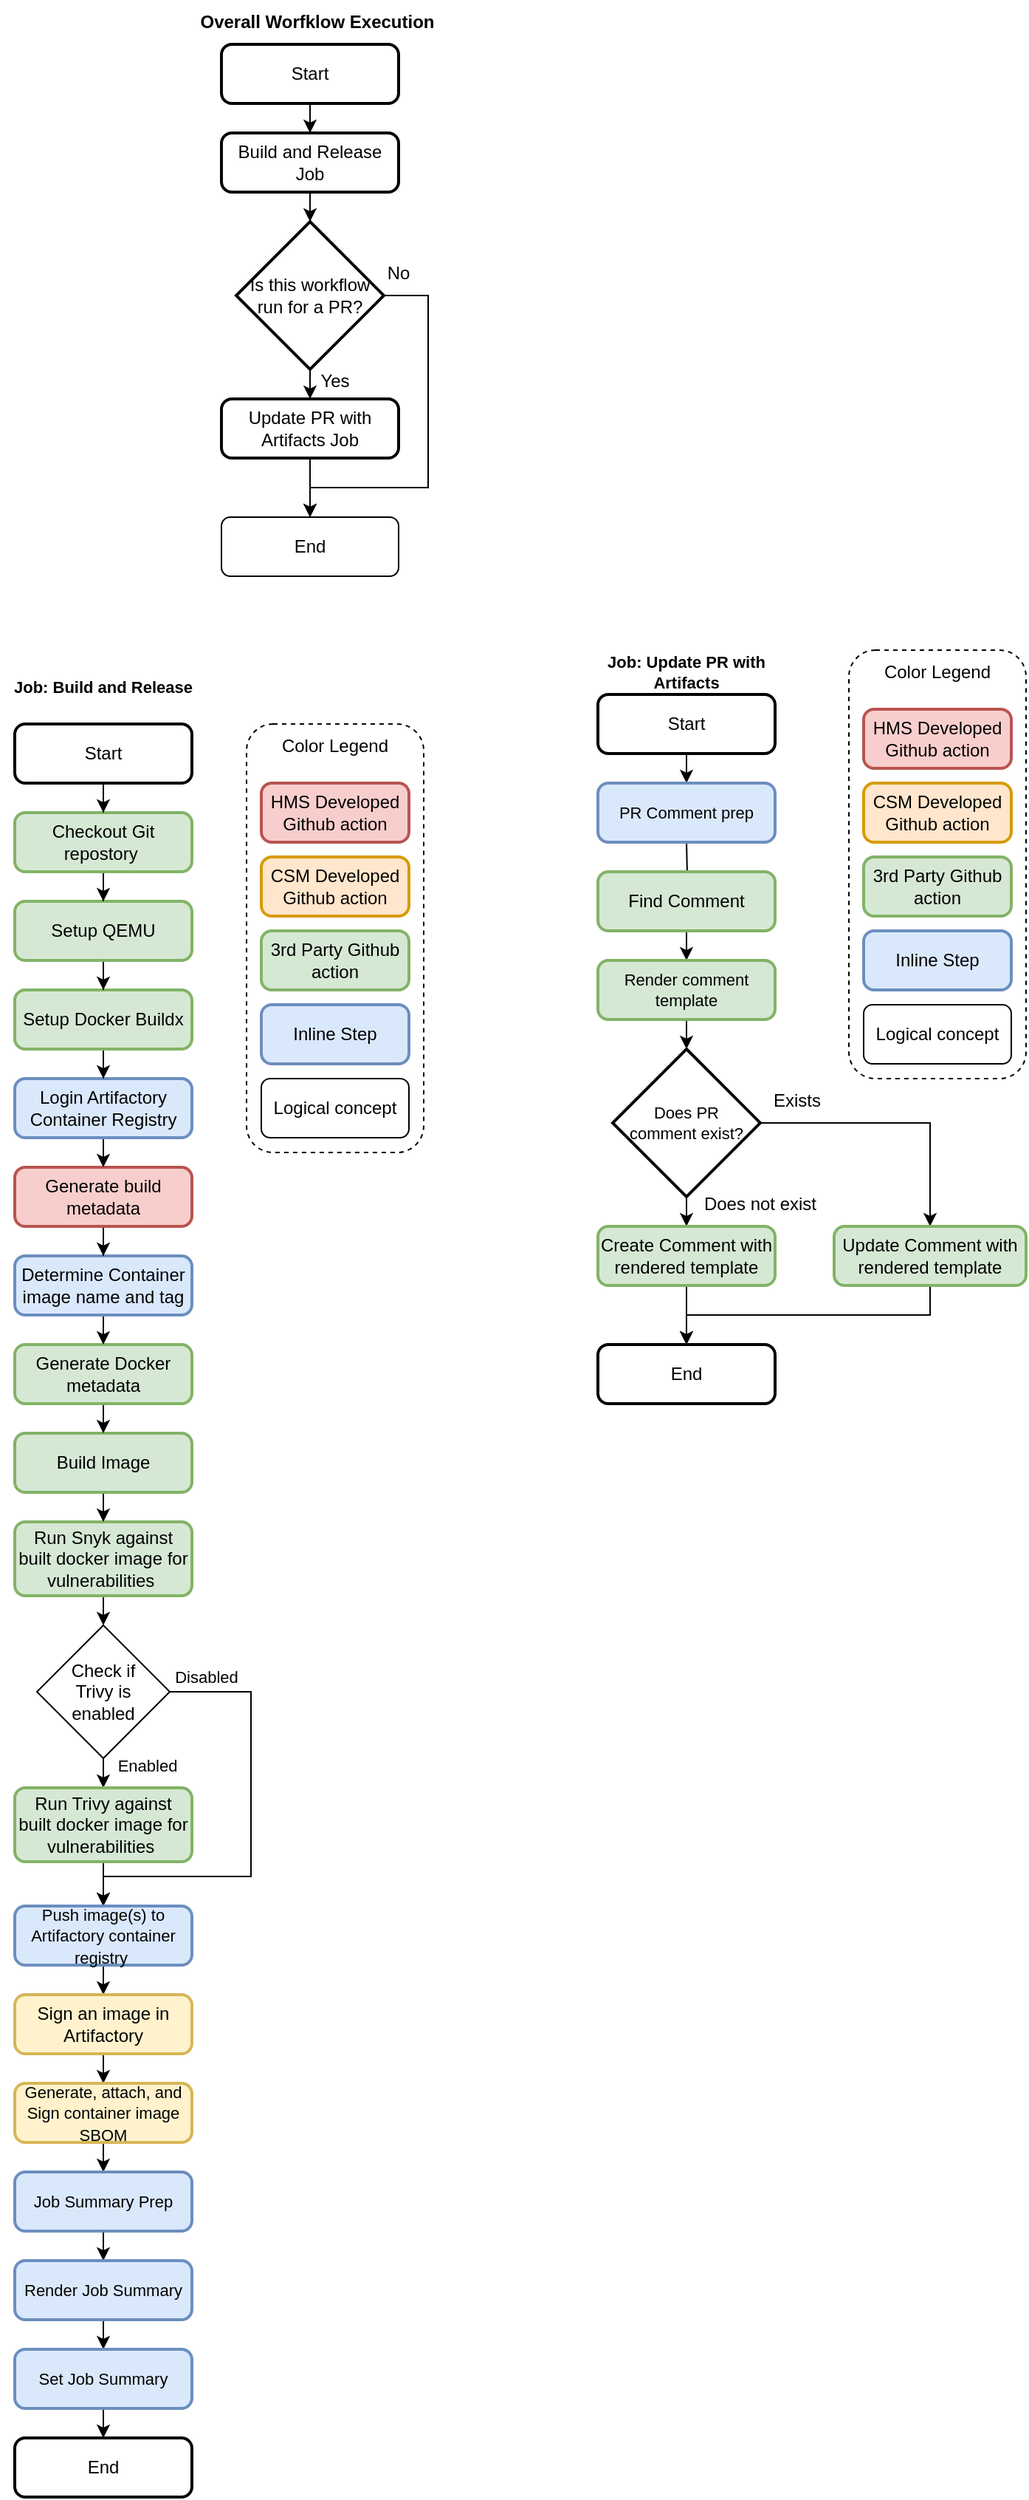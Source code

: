 <mxfile version="16.5.1" type="device"><diagram id="o4WXW5KQGbnm9HeoR6Vp" name="Page-1"><mxGraphModel dx="1565" dy="2739" grid="1" gridSize="10" guides="1" tooltips="1" connect="1" arrows="1" fold="1" page="1" pageScale="1" pageWidth="850" pageHeight="1100" math="0" shadow="0"><root><mxCell id="0"/><mxCell id="1" parent="0"/><mxCell id="JnQ1nSgMJFQMU243rHVY-37" style="edgeStyle=orthogonalEdgeStyle;rounded=0;orthogonalLoop=1;jettySize=auto;html=1;exitX=0.5;exitY=1;exitDx=0;exitDy=0;entryX=0.5;entryY=0;entryDx=0;entryDy=0;fontSize=11;" parent="1" source="JnQ1nSgMJFQMU243rHVY-11" target="JnQ1nSgMJFQMU243rHVY-22" edge="1"><mxGeometry relative="1" as="geometry"/></mxCell><mxCell id="JnQ1nSgMJFQMU243rHVY-41" style="edgeStyle=orthogonalEdgeStyle;rounded=0;orthogonalLoop=1;jettySize=auto;html=1;exitX=1;exitY=0.5;exitDx=0;exitDy=0;fontSize=11;" parent="1" source="JnQ1nSgMJFQMU243rHVY-11" target="JnQ1nSgMJFQMU243rHVY-23" edge="1"><mxGeometry relative="1" as="geometry"><Array as="points"><mxPoint x="200" y="755"/><mxPoint x="200" y="880"/><mxPoint x="100" y="880"/></Array></mxGeometry></mxCell><mxCell id="JnQ1nSgMJFQMU243rHVY-11" value="Check if &lt;br&gt;Trivy is &lt;br&gt;enabled" style="rhombus;whiteSpace=wrap;html=1;" parent="1" vertex="1"><mxGeometry x="55" y="710" width="90" height="90" as="geometry"/></mxCell><mxCell id="JnQ1nSgMJFQMU243rHVY-36" style="edgeStyle=orthogonalEdgeStyle;rounded=0;orthogonalLoop=1;jettySize=auto;html=1;exitX=0.5;exitY=1;exitDx=0;exitDy=0;entryX=0.5;entryY=0;entryDx=0;entryDy=0;fontSize=11;" parent="1" source="JnQ1nSgMJFQMU243rHVY-12" target="JnQ1nSgMJFQMU243rHVY-11" edge="1"><mxGeometry relative="1" as="geometry"/></mxCell><mxCell id="JnQ1nSgMJFQMU243rHVY-12" value="&lt;span style=&quot;color: rgb(0 , 0 , 0) ; font-family: &amp;#34;helvetica&amp;#34; ; font-size: 12px ; font-style: normal ; font-weight: 400 ; letter-spacing: normal ; text-align: center ; text-indent: 0px ; text-transform: none ; word-spacing: 0px ; display: inline ; float: none&quot;&gt;Run Snyk against built docker image for vulnerabilities&amp;nbsp;&lt;/span&gt;" style="rounded=1;whiteSpace=wrap;html=1;absoluteArcSize=1;arcSize=14;strokeWidth=2;fillColor=#d5e8d4;strokeColor=#82b366;" parent="1" vertex="1"><mxGeometry x="40" y="640" width="120" height="50" as="geometry"/></mxCell><mxCell id="JnQ1nSgMJFQMU243rHVY-35" style="edgeStyle=orthogonalEdgeStyle;rounded=0;orthogonalLoop=1;jettySize=auto;html=1;exitX=0.5;exitY=1;exitDx=0;exitDy=0;entryX=0.5;entryY=0;entryDx=0;entryDy=0;fontSize=11;" parent="1" source="JnQ1nSgMJFQMU243rHVY-13" target="JnQ1nSgMJFQMU243rHVY-12" edge="1"><mxGeometry relative="1" as="geometry"/></mxCell><mxCell id="JnQ1nSgMJFQMU243rHVY-13" value="&lt;span&gt;Build Image&lt;/span&gt;" style="rounded=1;whiteSpace=wrap;html=1;absoluteArcSize=1;arcSize=14;strokeWidth=2;fillColor=#d5e8d4;strokeColor=#82b366;" parent="1" vertex="1"><mxGeometry x="40" y="580" width="120" height="40" as="geometry"/></mxCell><mxCell id="JnQ1nSgMJFQMU243rHVY-34" style="edgeStyle=orthogonalEdgeStyle;rounded=0;orthogonalLoop=1;jettySize=auto;html=1;exitX=0.5;exitY=1;exitDx=0;exitDy=0;entryX=0.5;entryY=0;entryDx=0;entryDy=0;fontSize=11;" parent="1" source="JnQ1nSgMJFQMU243rHVY-14" target="JnQ1nSgMJFQMU243rHVY-13" edge="1"><mxGeometry relative="1" as="geometry"/></mxCell><mxCell id="JnQ1nSgMJFQMU243rHVY-14" value="&lt;span style=&quot;color: rgb(0 , 0 , 0) ; font-family: &amp;#34;helvetica&amp;#34; ; font-size: 12px ; font-style: normal ; font-weight: 400 ; letter-spacing: normal ; text-align: center ; text-indent: 0px ; text-transform: none ; word-spacing: 0px ; display: inline ; float: none&quot;&gt;Generate Docker metadata&lt;/span&gt;" style="rounded=1;whiteSpace=wrap;html=1;absoluteArcSize=1;arcSize=14;strokeWidth=2;fillColor=#d5e8d4;strokeColor=#82b366;" parent="1" vertex="1"><mxGeometry x="40" y="520" width="120" height="40" as="geometry"/></mxCell><mxCell id="JnQ1nSgMJFQMU243rHVY-33" style="edgeStyle=orthogonalEdgeStyle;rounded=0;orthogonalLoop=1;jettySize=auto;html=1;exitX=0.5;exitY=1;exitDx=0;exitDy=0;entryX=0.5;entryY=0;entryDx=0;entryDy=0;fontSize=11;" parent="1" source="JnQ1nSgMJFQMU243rHVY-15" target="JnQ1nSgMJFQMU243rHVY-14" edge="1"><mxGeometry relative="1" as="geometry"/></mxCell><mxCell id="JnQ1nSgMJFQMU243rHVY-15" value="&lt;span style=&quot;color: rgb(0 , 0 , 0) ; font-family: &amp;#34;helvetica&amp;#34; ; font-size: 12px ; font-style: normal ; font-weight: 400 ; letter-spacing: normal ; text-align: center ; text-indent: 0px ; text-transform: none ; word-spacing: 0px ; display: inline ; float: none&quot;&gt;Determine Container image name and tag&lt;/span&gt;" style="rounded=1;whiteSpace=wrap;html=1;absoluteArcSize=1;arcSize=14;strokeWidth=2;fillColor=#dae8fc;strokeColor=#6c8ebf;" parent="1" vertex="1"><mxGeometry x="40" y="460" width="120" height="40" as="geometry"/></mxCell><mxCell id="JnQ1nSgMJFQMU243rHVY-32" style="edgeStyle=orthogonalEdgeStyle;rounded=0;orthogonalLoop=1;jettySize=auto;html=1;exitX=0.5;exitY=1;exitDx=0;exitDy=0;fontSize=11;" parent="1" source="JnQ1nSgMJFQMU243rHVY-16" target="JnQ1nSgMJFQMU243rHVY-15" edge="1"><mxGeometry relative="1" as="geometry"/></mxCell><mxCell id="JnQ1nSgMJFQMU243rHVY-16" value="&lt;span style=&quot;color: rgb(0 , 0 , 0) ; font-family: &amp;#34;helvetica&amp;#34; ; font-size: 12px ; font-style: normal ; font-weight: 400 ; letter-spacing: normal ; text-align: center ; text-indent: 0px ; text-transform: none ; word-spacing: 0px ; display: inline ; float: none&quot;&gt;Generate build metadata&lt;/span&gt;" style="rounded=1;whiteSpace=wrap;html=1;absoluteArcSize=1;arcSize=14;strokeWidth=2;fillColor=#f8cecc;strokeColor=#b85450;" parent="1" vertex="1"><mxGeometry x="40" y="400" width="120" height="40" as="geometry"/></mxCell><mxCell id="JnQ1nSgMJFQMU243rHVY-31" style="edgeStyle=orthogonalEdgeStyle;rounded=0;orthogonalLoop=1;jettySize=auto;html=1;exitX=0.5;exitY=1;exitDx=0;exitDy=0;entryX=0.5;entryY=0;entryDx=0;entryDy=0;fontSize=11;" parent="1" source="JnQ1nSgMJFQMU243rHVY-17" target="JnQ1nSgMJFQMU243rHVY-16" edge="1"><mxGeometry relative="1" as="geometry"/></mxCell><mxCell id="JnQ1nSgMJFQMU243rHVY-17" value="&lt;span style=&quot;color: rgb(0 , 0 , 0) ; font-family: &amp;#34;helvetica&amp;#34; ; font-size: 12px ; font-style: normal ; font-weight: 400 ; letter-spacing: normal ; text-align: center ; text-indent: 0px ; text-transform: none ; word-spacing: 0px ; display: inline ; float: none&quot;&gt;Login Artifactory Container Registry&lt;/span&gt;" style="rounded=1;whiteSpace=wrap;html=1;absoluteArcSize=1;arcSize=14;strokeWidth=2;fillColor=#dae8fc;strokeColor=#6c8ebf;" parent="1" vertex="1"><mxGeometry x="40" y="340" width="120" height="40" as="geometry"/></mxCell><mxCell id="JnQ1nSgMJFQMU243rHVY-30" style="edgeStyle=orthogonalEdgeStyle;rounded=0;orthogonalLoop=1;jettySize=auto;html=1;exitX=0.5;exitY=1;exitDx=0;exitDy=0;fontSize=11;" parent="1" source="JnQ1nSgMJFQMU243rHVY-18" target="JnQ1nSgMJFQMU243rHVY-17" edge="1"><mxGeometry relative="1" as="geometry"/></mxCell><mxCell id="JnQ1nSgMJFQMU243rHVY-18" value="&lt;span&gt;Setup Docker Buildx&lt;/span&gt;" style="rounded=1;whiteSpace=wrap;html=1;absoluteArcSize=1;arcSize=14;strokeWidth=2;fillColor=#d5e8d4;strokeColor=#82b366;" parent="1" vertex="1"><mxGeometry x="40" y="280" width="120" height="40" as="geometry"/></mxCell><mxCell id="JnQ1nSgMJFQMU243rHVY-29" style="edgeStyle=orthogonalEdgeStyle;rounded=0;orthogonalLoop=1;jettySize=auto;html=1;exitX=0.5;exitY=1;exitDx=0;exitDy=0;fontSize=11;" parent="1" source="JnQ1nSgMJFQMU243rHVY-19" target="JnQ1nSgMJFQMU243rHVY-18" edge="1"><mxGeometry relative="1" as="geometry"/></mxCell><mxCell id="JnQ1nSgMJFQMU243rHVY-19" value="&lt;span&gt;Setup QEMU&lt;/span&gt;" style="rounded=1;whiteSpace=wrap;html=1;absoluteArcSize=1;arcSize=14;strokeWidth=2;fillColor=#d5e8d4;strokeColor=#82b366;" parent="1" vertex="1"><mxGeometry x="40" y="220" width="120" height="40" as="geometry"/></mxCell><mxCell id="JnQ1nSgMJFQMU243rHVY-28" style="edgeStyle=orthogonalEdgeStyle;rounded=0;orthogonalLoop=1;jettySize=auto;html=1;exitX=0.5;exitY=1;exitDx=0;exitDy=0;fontSize=11;" parent="1" source="JnQ1nSgMJFQMU243rHVY-20" target="JnQ1nSgMJFQMU243rHVY-19" edge="1"><mxGeometry relative="1" as="geometry"/></mxCell><mxCell id="JnQ1nSgMJFQMU243rHVY-20" value="&lt;span&gt;Checkout Git repostory&amp;nbsp;&lt;/span&gt;" style="rounded=1;whiteSpace=wrap;html=1;absoluteArcSize=1;arcSize=14;strokeWidth=2;fillColor=#d5e8d4;strokeColor=#82b366;" parent="1" vertex="1"><mxGeometry x="40" y="160" width="120" height="40" as="geometry"/></mxCell><mxCell id="JnQ1nSgMJFQMU243rHVY-27" style="edgeStyle=orthogonalEdgeStyle;rounded=0;orthogonalLoop=1;jettySize=auto;html=1;exitX=0.5;exitY=1;exitDx=0;exitDy=0;fontSize=11;" parent="1" source="JnQ1nSgMJFQMU243rHVY-21" target="JnQ1nSgMJFQMU243rHVY-20" edge="1"><mxGeometry relative="1" as="geometry"/></mxCell><mxCell id="JnQ1nSgMJFQMU243rHVY-21" value="Start" style="rounded=1;whiteSpace=wrap;html=1;absoluteArcSize=1;arcSize=14;strokeWidth=2;" parent="1" vertex="1"><mxGeometry x="40" y="100" width="120" height="40" as="geometry"/></mxCell><mxCell id="JnQ1nSgMJFQMU243rHVY-40" style="edgeStyle=orthogonalEdgeStyle;rounded=0;orthogonalLoop=1;jettySize=auto;html=1;exitX=0.5;exitY=1;exitDx=0;exitDy=0;fontSize=11;" parent="1" source="JnQ1nSgMJFQMU243rHVY-22" target="JnQ1nSgMJFQMU243rHVY-23" edge="1"><mxGeometry relative="1" as="geometry"/></mxCell><mxCell id="JnQ1nSgMJFQMU243rHVY-22" value="&lt;span style=&quot;color: rgb(0 , 0 , 0) ; font-family: &amp;#34;helvetica&amp;#34; ; font-size: 12px ; font-style: normal ; font-weight: 400 ; letter-spacing: normal ; text-align: center ; text-indent: 0px ; text-transform: none ; word-spacing: 0px ; display: inline ; float: none&quot;&gt;Run Trivy against built docker image for vulnerabilities&amp;nbsp;&lt;/span&gt;" style="rounded=1;whiteSpace=wrap;html=1;absoluteArcSize=1;arcSize=14;strokeWidth=2;fillColor=#d5e8d4;strokeColor=#82b366;" parent="1" vertex="1"><mxGeometry x="40" y="820" width="120" height="50" as="geometry"/></mxCell><mxCell id="JnQ1nSgMJFQMU243rHVY-38" style="edgeStyle=orthogonalEdgeStyle;rounded=0;orthogonalLoop=1;jettySize=auto;html=1;exitX=0.5;exitY=1;exitDx=0;exitDy=0;entryX=0.5;entryY=0;entryDx=0;entryDy=0;fontSize=11;" parent="1" source="JnQ1nSgMJFQMU243rHVY-23" target="JnQ1nSgMJFQMU243rHVY-24" edge="1"><mxGeometry relative="1" as="geometry"/></mxCell><mxCell id="JnQ1nSgMJFQMU243rHVY-23" value="&lt;font style=&quot;font-size: 11px&quot;&gt;Push image(s) to Artifactory container registry&amp;nbsp;&lt;/font&gt;" style="rounded=1;whiteSpace=wrap;html=1;absoluteArcSize=1;arcSize=14;strokeWidth=2;fillColor=#dae8fc;strokeColor=#6c8ebf;" parent="1" vertex="1"><mxGeometry x="40" y="900" width="120" height="40" as="geometry"/></mxCell><mxCell id="JnQ1nSgMJFQMU243rHVY-39" style="edgeStyle=orthogonalEdgeStyle;rounded=0;orthogonalLoop=1;jettySize=auto;html=1;exitX=0.5;exitY=1;exitDx=0;exitDy=0;entryX=0.5;entryY=0;entryDx=0;entryDy=0;fontSize=11;" parent="1" source="JnQ1nSgMJFQMU243rHVY-24" target="JnQ1nSgMJFQMU243rHVY-25" edge="1"><mxGeometry relative="1" as="geometry"/></mxCell><mxCell id="JnQ1nSgMJFQMU243rHVY-24" value="Sign an image in Artifactory" style="rounded=1;whiteSpace=wrap;html=1;absoluteArcSize=1;arcSize=14;strokeWidth=2;fillColor=#fff2cc;strokeColor=#d6b656;" parent="1" vertex="1"><mxGeometry x="40" y="960" width="120" height="40" as="geometry"/></mxCell><mxCell id="5JclOMibBJE1plkC_Eh3-7" style="edgeStyle=orthogonalEdgeStyle;rounded=0;orthogonalLoop=1;jettySize=auto;html=1;exitX=0.5;exitY=1;exitDx=0;exitDy=0;entryX=0.5;entryY=0;entryDx=0;entryDy=0;" edge="1" parent="1" source="JnQ1nSgMJFQMU243rHVY-25" target="5JclOMibBJE1plkC_Eh3-1"><mxGeometry relative="1" as="geometry"/></mxCell><mxCell id="JnQ1nSgMJFQMU243rHVY-25" value="&lt;font style=&quot;font-size: 11px&quot;&gt;Generate, attach, and Sign container image SBOM&lt;/font&gt;" style="rounded=1;whiteSpace=wrap;html=1;absoluteArcSize=1;arcSize=14;strokeWidth=2;fillColor=#fff2cc;strokeColor=#d6b656;" parent="1" vertex="1"><mxGeometry x="40" y="1020" width="120" height="40" as="geometry"/></mxCell><mxCell id="JnQ1nSgMJFQMU243rHVY-26" value="&lt;b&gt;Job: Build and Release&lt;/b&gt;" style="text;html=1;strokeColor=none;fillColor=none;align=center;verticalAlign=middle;whiteSpace=wrap;rounded=0;fontSize=11;" parent="1" vertex="1"><mxGeometry x="30" y="60" width="140" height="30" as="geometry"/></mxCell><mxCell id="JnQ1nSgMJFQMU243rHVY-42" value="Disabled" style="text;html=1;strokeColor=none;fillColor=none;align=center;verticalAlign=middle;whiteSpace=wrap;rounded=0;fontSize=11;" parent="1" vertex="1"><mxGeometry x="140" y="730" width="60" height="30" as="geometry"/></mxCell><mxCell id="JnQ1nSgMJFQMU243rHVY-43" value="Enabled" style="text;html=1;strokeColor=none;fillColor=none;align=center;verticalAlign=middle;whiteSpace=wrap;rounded=0;fontSize=11;" parent="1" vertex="1"><mxGeometry x="100" y="790" width="60" height="30" as="geometry"/></mxCell><mxCell id="JnQ1nSgMJFQMU243rHVY-44" value="&lt;b&gt;Job: Update PR with Artifacts&lt;/b&gt;" style="text;html=1;strokeColor=none;fillColor=none;align=center;verticalAlign=middle;whiteSpace=wrap;rounded=0;fontSize=11;" parent="1" vertex="1"><mxGeometry x="425" y="50" width="140" height="30" as="geometry"/></mxCell><mxCell id="JnQ1nSgMJFQMU243rHVY-57" style="edgeStyle=orthogonalEdgeStyle;rounded=0;orthogonalLoop=1;jettySize=auto;html=1;exitX=0.5;exitY=1;exitDx=0;exitDy=0;fontSize=12;" parent="1" target="JnQ1nSgMJFQMU243rHVY-49" edge="1"><mxGeometry relative="1" as="geometry"><mxPoint x="495" y="180" as="sourcePoint"/></mxGeometry></mxCell><mxCell id="JnQ1nSgMJFQMU243rHVY-46" style="edgeStyle=orthogonalEdgeStyle;rounded=0;orthogonalLoop=1;jettySize=auto;html=1;exitX=0.5;exitY=1;exitDx=0;exitDy=0;fontSize=11;" parent="1" source="JnQ1nSgMJFQMU243rHVY-47" edge="1"><mxGeometry relative="1" as="geometry"><mxPoint x="495" y="140" as="targetPoint"/></mxGeometry></mxCell><mxCell id="JnQ1nSgMJFQMU243rHVY-47" value="Start" style="rounded=1;whiteSpace=wrap;html=1;absoluteArcSize=1;arcSize=14;strokeWidth=2;" parent="1" vertex="1"><mxGeometry x="435" y="80" width="120" height="40" as="geometry"/></mxCell><mxCell id="JnQ1nSgMJFQMU243rHVY-58" style="edgeStyle=orthogonalEdgeStyle;rounded=0;orthogonalLoop=1;jettySize=auto;html=1;exitX=0.5;exitY=1;exitDx=0;exitDy=0;fontSize=12;" parent="1" source="JnQ1nSgMJFQMU243rHVY-49" target="JnQ1nSgMJFQMU243rHVY-50" edge="1"><mxGeometry relative="1" as="geometry"/></mxCell><mxCell id="JnQ1nSgMJFQMU243rHVY-49" value="&lt;span&gt;Find Comment&lt;/span&gt;" style="rounded=1;whiteSpace=wrap;html=1;absoluteArcSize=1;arcSize=14;strokeWidth=2;fillColor=#d5e8d4;strokeColor=#82b366;" parent="1" vertex="1"><mxGeometry x="435" y="200" width="120" height="40" as="geometry"/></mxCell><mxCell id="JnQ1nSgMJFQMU243rHVY-59" style="edgeStyle=orthogonalEdgeStyle;rounded=0;orthogonalLoop=1;jettySize=auto;html=1;exitX=0.5;exitY=1;exitDx=0;exitDy=0;entryX=0.5;entryY=0;entryDx=0;entryDy=0;entryPerimeter=0;fontSize=12;" parent="1" source="JnQ1nSgMJFQMU243rHVY-50" target="JnQ1nSgMJFQMU243rHVY-51" edge="1"><mxGeometry relative="1" as="geometry"/></mxCell><mxCell id="JnQ1nSgMJFQMU243rHVY-50" value="Render comment template" style="rounded=1;whiteSpace=wrap;html=1;absoluteArcSize=1;arcSize=14;strokeWidth=2;fontSize=11;fillColor=#d5e8d4;strokeColor=#82b366;" parent="1" vertex="1"><mxGeometry x="435" y="260" width="120" height="40" as="geometry"/></mxCell><mxCell id="JnQ1nSgMJFQMU243rHVY-60" style="edgeStyle=orthogonalEdgeStyle;rounded=0;orthogonalLoop=1;jettySize=auto;html=1;exitX=0.5;exitY=1;exitDx=0;exitDy=0;exitPerimeter=0;fontSize=12;" parent="1" source="JnQ1nSgMJFQMU243rHVY-51" target="JnQ1nSgMJFQMU243rHVY-52" edge="1"><mxGeometry relative="1" as="geometry"/></mxCell><mxCell id="JnQ1nSgMJFQMU243rHVY-61" style="edgeStyle=orthogonalEdgeStyle;rounded=0;orthogonalLoop=1;jettySize=auto;html=1;exitX=1;exitY=0.5;exitDx=0;exitDy=0;exitPerimeter=0;fontSize=12;" parent="1" source="JnQ1nSgMJFQMU243rHVY-51" target="JnQ1nSgMJFQMU243rHVY-53" edge="1"><mxGeometry relative="1" as="geometry"/></mxCell><mxCell id="JnQ1nSgMJFQMU243rHVY-51" value="Does PR &lt;br&gt;comment exist?" style="strokeWidth=2;html=1;shape=mxgraph.flowchart.decision;whiteSpace=wrap;fontSize=11;" parent="1" vertex="1"><mxGeometry x="445" y="320" width="100" height="100" as="geometry"/></mxCell><mxCell id="JnQ1nSgMJFQMU243rHVY-62" style="edgeStyle=orthogonalEdgeStyle;rounded=0;orthogonalLoop=1;jettySize=auto;html=1;exitX=0.5;exitY=1;exitDx=0;exitDy=0;fontSize=12;" parent="1" source="JnQ1nSgMJFQMU243rHVY-52" target="JnQ1nSgMJFQMU243rHVY-56" edge="1"><mxGeometry relative="1" as="geometry"/></mxCell><mxCell id="JnQ1nSgMJFQMU243rHVY-52" value="&lt;span&gt;Create Comment with rendered template&lt;/span&gt;" style="rounded=1;whiteSpace=wrap;html=1;absoluteArcSize=1;arcSize=14;strokeWidth=2;fillColor=#d5e8d4;strokeColor=#82b366;" parent="1" vertex="1"><mxGeometry x="435" y="440" width="120" height="40" as="geometry"/></mxCell><mxCell id="JnQ1nSgMJFQMU243rHVY-63" style="edgeStyle=orthogonalEdgeStyle;rounded=0;orthogonalLoop=1;jettySize=auto;html=1;exitX=0.5;exitY=1;exitDx=0;exitDy=0;entryX=0.5;entryY=0;entryDx=0;entryDy=0;fontSize=12;" parent="1" source="JnQ1nSgMJFQMU243rHVY-53" target="JnQ1nSgMJFQMU243rHVY-56" edge="1"><mxGeometry relative="1" as="geometry"/></mxCell><mxCell id="JnQ1nSgMJFQMU243rHVY-53" value="Update Comment with rendered template" style="rounded=1;whiteSpace=wrap;html=1;absoluteArcSize=1;arcSize=14;strokeWidth=2;fillColor=#d5e8d4;strokeColor=#82b366;" parent="1" vertex="1"><mxGeometry x="595" y="440" width="130" height="40" as="geometry"/></mxCell><mxCell id="JnQ1nSgMJFQMU243rHVY-54" value="End" style="rounded=1;whiteSpace=wrap;html=1;absoluteArcSize=1;arcSize=14;strokeWidth=2;" parent="1" vertex="1"><mxGeometry x="40" y="1260" width="120" height="40" as="geometry"/></mxCell><mxCell id="JnQ1nSgMJFQMU243rHVY-56" value="End" style="rounded=1;whiteSpace=wrap;html=1;absoluteArcSize=1;arcSize=14;strokeWidth=2;" parent="1" vertex="1"><mxGeometry x="435" y="520" width="120" height="40" as="geometry"/></mxCell><mxCell id="JnQ1nSgMJFQMU243rHVY-64" value="Does not exist" style="text;html=1;strokeColor=none;fillColor=none;align=center;verticalAlign=middle;whiteSpace=wrap;rounded=0;fontSize=12;" parent="1" vertex="1"><mxGeometry x="495" y="410" width="100" height="30" as="geometry"/></mxCell><mxCell id="JnQ1nSgMJFQMU243rHVY-65" value="Exists" style="text;html=1;strokeColor=none;fillColor=none;align=center;verticalAlign=middle;whiteSpace=wrap;rounded=0;fontSize=12;" parent="1" vertex="1"><mxGeometry x="520" y="340" width="100" height="30" as="geometry"/></mxCell><mxCell id="JnQ1nSgMJFQMU243rHVY-66" value="&lt;b&gt;Overall Worfklow Execution&lt;/b&gt;" style="text;html=1;strokeColor=none;fillColor=none;align=center;verticalAlign=middle;whiteSpace=wrap;rounded=0;" parent="1" vertex="1"><mxGeometry x="160" y="-390" width="170" height="30" as="geometry"/></mxCell><mxCell id="JnQ1nSgMJFQMU243rHVY-71" style="edgeStyle=orthogonalEdgeStyle;rounded=0;orthogonalLoop=1;jettySize=auto;html=1;exitX=0.5;exitY=1;exitDx=0;exitDy=0;entryX=0.5;entryY=0;entryDx=0;entryDy=0;entryPerimeter=0;fontSize=12;" parent="1" source="JnQ1nSgMJFQMU243rHVY-67" target="JnQ1nSgMJFQMU243rHVY-70" edge="1"><mxGeometry relative="1" as="geometry"/></mxCell><mxCell id="JnQ1nSgMJFQMU243rHVY-67" value="Build and Release Job" style="rounded=1;whiteSpace=wrap;html=1;absoluteArcSize=1;arcSize=14;strokeWidth=2;" parent="1" vertex="1"><mxGeometry x="180" y="-300" width="120" height="40" as="geometry"/></mxCell><mxCell id="JnQ1nSgMJFQMU243rHVY-68" style="edgeStyle=orthogonalEdgeStyle;rounded=0;orthogonalLoop=1;jettySize=auto;html=1;exitX=0.5;exitY=1;exitDx=0;exitDy=0;entryX=0.5;entryY=0;entryDx=0;entryDy=0;" parent="1" source="JnQ1nSgMJFQMU243rHVY-69" target="JnQ1nSgMJFQMU243rHVY-67" edge="1"><mxGeometry relative="1" as="geometry"/></mxCell><mxCell id="JnQ1nSgMJFQMU243rHVY-69" value="Start" style="rounded=1;whiteSpace=wrap;html=1;absoluteArcSize=1;arcSize=14;strokeWidth=2;" parent="1" vertex="1"><mxGeometry x="180" y="-360" width="120" height="40" as="geometry"/></mxCell><mxCell id="JnQ1nSgMJFQMU243rHVY-74" style="edgeStyle=orthogonalEdgeStyle;rounded=0;orthogonalLoop=1;jettySize=auto;html=1;exitX=0.5;exitY=1;exitDx=0;exitDy=0;exitPerimeter=0;entryX=0.5;entryY=0;entryDx=0;entryDy=0;fontSize=12;" parent="1" source="JnQ1nSgMJFQMU243rHVY-70" target="JnQ1nSgMJFQMU243rHVY-73" edge="1"><mxGeometry relative="1" as="geometry"/></mxCell><mxCell id="JnQ1nSgMJFQMU243rHVY-77" style="edgeStyle=orthogonalEdgeStyle;rounded=0;orthogonalLoop=1;jettySize=auto;html=1;exitX=1;exitY=0.5;exitDx=0;exitDy=0;exitPerimeter=0;entryX=0.5;entryY=0;entryDx=0;entryDy=0;fontSize=12;" parent="1" source="JnQ1nSgMJFQMU243rHVY-70" target="JnQ1nSgMJFQMU243rHVY-75" edge="1"><mxGeometry relative="1" as="geometry"><Array as="points"><mxPoint x="320" y="-190"/><mxPoint x="320" y="-60"/><mxPoint x="240" y="-60"/></Array></mxGeometry></mxCell><mxCell id="JnQ1nSgMJFQMU243rHVY-70" value="Is this workflow run for a PR?" style="strokeWidth=2;html=1;shape=mxgraph.flowchart.decision;whiteSpace=wrap;fontSize=12;" parent="1" vertex="1"><mxGeometry x="190" y="-240" width="100" height="100" as="geometry"/></mxCell><mxCell id="JnQ1nSgMJFQMU243rHVY-76" style="edgeStyle=orthogonalEdgeStyle;rounded=0;orthogonalLoop=1;jettySize=auto;html=1;exitX=0.5;exitY=1;exitDx=0;exitDy=0;entryX=0.5;entryY=0;entryDx=0;entryDy=0;fontSize=12;" parent="1" source="JnQ1nSgMJFQMU243rHVY-73" target="JnQ1nSgMJFQMU243rHVY-75" edge="1"><mxGeometry relative="1" as="geometry"/></mxCell><mxCell id="JnQ1nSgMJFQMU243rHVY-73" value="Update PR with Artifacts Job" style="rounded=1;whiteSpace=wrap;html=1;absoluteArcSize=1;arcSize=14;strokeWidth=2;" parent="1" vertex="1"><mxGeometry x="180" y="-120" width="120" height="40" as="geometry"/></mxCell><mxCell id="JnQ1nSgMJFQMU243rHVY-75" value="End" style="rounded=1;whiteSpace=wrap;html=1;" parent="1" vertex="1"><mxGeometry x="180" y="-40" width="120" height="40" as="geometry"/></mxCell><mxCell id="JnQ1nSgMJFQMU243rHVY-78" value="Yes" style="text;html=1;strokeColor=none;fillColor=none;align=center;verticalAlign=middle;whiteSpace=wrap;rounded=0;fontSize=12;" parent="1" vertex="1"><mxGeometry x="227" y="-147" width="60" height="30" as="geometry"/></mxCell><mxCell id="JnQ1nSgMJFQMU243rHVY-79" value="No" style="text;html=1;strokeColor=none;fillColor=none;align=center;verticalAlign=middle;whiteSpace=wrap;rounded=0;fontSize=12;" parent="1" vertex="1"><mxGeometry x="270" y="-220" width="60" height="30" as="geometry"/></mxCell><mxCell id="JnQ1nSgMJFQMU243rHVY-80" value="" style="rounded=1;whiteSpace=wrap;html=1;dashed=1;" parent="1" vertex="1"><mxGeometry x="605" y="50" width="120" height="290" as="geometry"/></mxCell><mxCell id="JnQ1nSgMJFQMU243rHVY-81" value="3rd Party Github action" style="rounded=1;whiteSpace=wrap;html=1;absoluteArcSize=1;arcSize=14;strokeWidth=2;fillColor=#d5e8d4;strokeColor=#82b366;" parent="1" vertex="1"><mxGeometry x="615" y="190" width="100" height="40" as="geometry"/></mxCell><mxCell id="JnQ1nSgMJFQMU243rHVY-82" value="HMS Developed Github action" style="rounded=1;whiteSpace=wrap;html=1;absoluteArcSize=1;arcSize=14;strokeWidth=2;fillColor=#f8cecc;strokeColor=#b85450;" parent="1" vertex="1"><mxGeometry x="615" y="90" width="100" height="40" as="geometry"/></mxCell><mxCell id="JnQ1nSgMJFQMU243rHVY-83" value="Inline Step" style="rounded=1;whiteSpace=wrap;html=1;absoluteArcSize=1;arcSize=14;strokeWidth=2;fillColor=#dae8fc;strokeColor=#6c8ebf;" parent="1" vertex="1"><mxGeometry x="615" y="240" width="100" height="40" as="geometry"/></mxCell><mxCell id="JnQ1nSgMJFQMU243rHVY-84" value="CSM Developed Github action" style="rounded=1;whiteSpace=wrap;html=1;absoluteArcSize=1;arcSize=14;strokeWidth=2;fillColor=#ffe6cc;strokeColor=#d79b00;" parent="1" vertex="1"><mxGeometry x="615" y="140" width="100" height="40" as="geometry"/></mxCell><mxCell id="JnQ1nSgMJFQMU243rHVY-85" value="Logical concept" style="rounded=1;whiteSpace=wrap;html=1;" parent="1" vertex="1"><mxGeometry x="615" y="290" width="100" height="40" as="geometry"/></mxCell><mxCell id="JnQ1nSgMJFQMU243rHVY-86" value="Color Legend" style="text;html=1;strokeColor=none;fillColor=none;align=center;verticalAlign=middle;whiteSpace=wrap;rounded=0;" parent="1" vertex="1"><mxGeometry x="615" y="50" width="100" height="30" as="geometry"/></mxCell><mxCell id="JnQ1nSgMJFQMU243rHVY-87" value="" style="rounded=1;whiteSpace=wrap;html=1;dashed=1;" parent="1" vertex="1"><mxGeometry x="197" y="100" width="120" height="290" as="geometry"/></mxCell><mxCell id="JnQ1nSgMJFQMU243rHVY-88" value="3rd Party Github action" style="rounded=1;whiteSpace=wrap;html=1;absoluteArcSize=1;arcSize=14;strokeWidth=2;fillColor=#d5e8d4;strokeColor=#82b366;" parent="1" vertex="1"><mxGeometry x="207" y="240" width="100" height="40" as="geometry"/></mxCell><mxCell id="JnQ1nSgMJFQMU243rHVY-89" value="HMS Developed Github action" style="rounded=1;whiteSpace=wrap;html=1;absoluteArcSize=1;arcSize=14;strokeWidth=2;fillColor=#f8cecc;strokeColor=#b85450;" parent="1" vertex="1"><mxGeometry x="207" y="140" width="100" height="40" as="geometry"/></mxCell><mxCell id="JnQ1nSgMJFQMU243rHVY-90" value="Inline Step" style="rounded=1;whiteSpace=wrap;html=1;absoluteArcSize=1;arcSize=14;strokeWidth=2;fillColor=#dae8fc;strokeColor=#6c8ebf;" parent="1" vertex="1"><mxGeometry x="207" y="290" width="100" height="40" as="geometry"/></mxCell><mxCell id="JnQ1nSgMJFQMU243rHVY-91" value="CSM Developed Github action" style="rounded=1;whiteSpace=wrap;html=1;absoluteArcSize=1;arcSize=14;strokeWidth=2;fillColor=#ffe6cc;strokeColor=#d79b00;" parent="1" vertex="1"><mxGeometry x="207" y="190" width="100" height="40" as="geometry"/></mxCell><mxCell id="JnQ1nSgMJFQMU243rHVY-92" value="Logical concept" style="rounded=1;whiteSpace=wrap;html=1;" parent="1" vertex="1"><mxGeometry x="207" y="340" width="100" height="40" as="geometry"/></mxCell><mxCell id="JnQ1nSgMJFQMU243rHVY-93" value="Color Legend" style="text;html=1;strokeColor=none;fillColor=none;align=center;verticalAlign=middle;whiteSpace=wrap;rounded=0;" parent="1" vertex="1"><mxGeometry x="207" y="100" width="100" height="30" as="geometry"/></mxCell><mxCell id="5JclOMibBJE1plkC_Eh3-4" style="edgeStyle=orthogonalEdgeStyle;rounded=0;orthogonalLoop=1;jettySize=auto;html=1;exitX=0.5;exitY=1;exitDx=0;exitDy=0;entryX=0.5;entryY=0;entryDx=0;entryDy=0;" edge="1" parent="1" source="5JclOMibBJE1plkC_Eh3-1" target="5JclOMibBJE1plkC_Eh3-2"><mxGeometry relative="1" as="geometry"/></mxCell><mxCell id="5JclOMibBJE1plkC_Eh3-1" value="&lt;font style=&quot;font-size: 11px&quot;&gt;Job Summary Prep&lt;/font&gt;" style="rounded=1;whiteSpace=wrap;html=1;absoluteArcSize=1;arcSize=14;strokeWidth=2;fillColor=#dae8fc;strokeColor=#6c8ebf;" vertex="1" parent="1"><mxGeometry x="40" y="1080" width="120" height="40" as="geometry"/></mxCell><mxCell id="5JclOMibBJE1plkC_Eh3-5" style="edgeStyle=orthogonalEdgeStyle;rounded=0;orthogonalLoop=1;jettySize=auto;html=1;exitX=0.5;exitY=1;exitDx=0;exitDy=0;entryX=0.5;entryY=0;entryDx=0;entryDy=0;" edge="1" parent="1" source="5JclOMibBJE1plkC_Eh3-2" target="5JclOMibBJE1plkC_Eh3-3"><mxGeometry relative="1" as="geometry"/></mxCell><mxCell id="5JclOMibBJE1plkC_Eh3-2" value="&lt;font style=&quot;font-size: 11px&quot;&gt;Render Job Summary&lt;/font&gt;" style="rounded=1;whiteSpace=wrap;html=1;absoluteArcSize=1;arcSize=14;strokeWidth=2;fillColor=#dae8fc;strokeColor=#6c8ebf;" vertex="1" parent="1"><mxGeometry x="40" y="1140" width="120" height="40" as="geometry"/></mxCell><mxCell id="5JclOMibBJE1plkC_Eh3-6" style="edgeStyle=orthogonalEdgeStyle;rounded=0;orthogonalLoop=1;jettySize=auto;html=1;exitX=0.5;exitY=1;exitDx=0;exitDy=0;entryX=0.5;entryY=0;entryDx=0;entryDy=0;" edge="1" parent="1" source="5JclOMibBJE1plkC_Eh3-3" target="JnQ1nSgMJFQMU243rHVY-54"><mxGeometry relative="1" as="geometry"/></mxCell><mxCell id="5JclOMibBJE1plkC_Eh3-3" value="&lt;font style=&quot;font-size: 11px&quot;&gt;Set Job Summary&lt;/font&gt;" style="rounded=1;whiteSpace=wrap;html=1;absoluteArcSize=1;arcSize=14;strokeWidth=2;fillColor=#dae8fc;strokeColor=#6c8ebf;" vertex="1" parent="1"><mxGeometry x="40" y="1200" width="120" height="40" as="geometry"/></mxCell><mxCell id="5JclOMibBJE1plkC_Eh3-8" value="&lt;font style=&quot;font-size: 11px&quot;&gt;PR Comment prep&lt;/font&gt;" style="rounded=1;whiteSpace=wrap;html=1;absoluteArcSize=1;arcSize=14;strokeWidth=2;fillColor=#dae8fc;strokeColor=#6c8ebf;" vertex="1" parent="1"><mxGeometry x="435" y="140" width="120" height="40" as="geometry"/></mxCell></root></mxGraphModel></diagram></mxfile>
